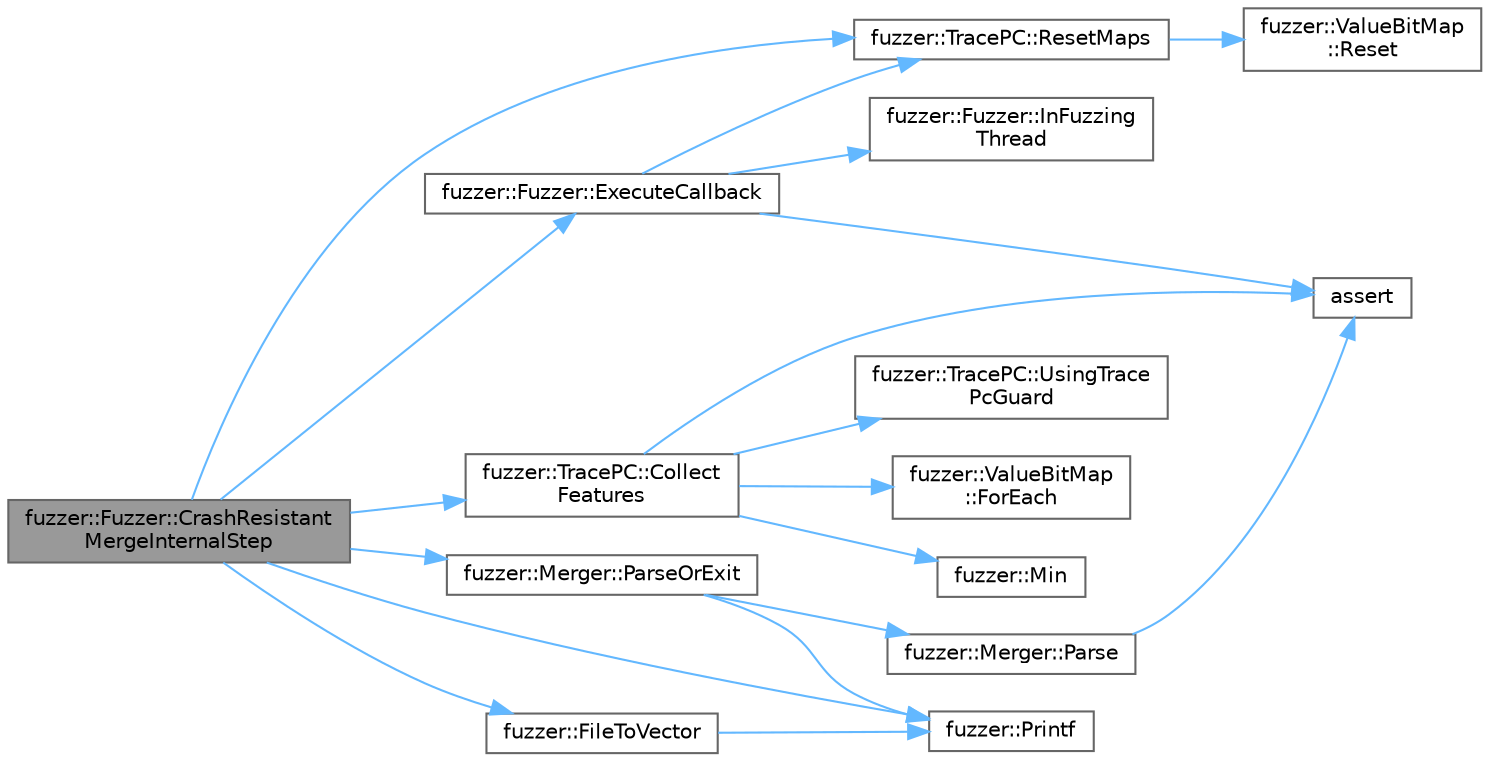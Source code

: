 digraph "fuzzer::Fuzzer::CrashResistantMergeInternalStep"
{
 // LATEX_PDF_SIZE
  bgcolor="transparent";
  edge [fontname=Helvetica,fontsize=10,labelfontname=Helvetica,labelfontsize=10];
  node [fontname=Helvetica,fontsize=10,shape=box,height=0.2,width=0.4];
  rankdir="LR";
  Node1 [id="Node000001",label="fuzzer::Fuzzer::CrashResistant\lMergeInternalStep",height=0.2,width=0.4,color="gray40", fillcolor="grey60", style="filled", fontcolor="black",tooltip=" "];
  Node1 -> Node2 [id="edge1_Node000001_Node000002",color="steelblue1",style="solid",tooltip=" "];
  Node2 [id="Node000002",label="fuzzer::TracePC::Collect\lFeatures",height=0.2,width=0.4,color="grey40", fillcolor="white", style="filled",URL="$classfuzzer_1_1_trace_p_c.html#a55ed957cdbb049a9e2d5bb4fb9455d79",tooltip=" "];
  Node2 -> Node3 [id="edge2_Node000002_Node000003",color="steelblue1",style="solid",tooltip=" "];
  Node3 [id="Node000003",label="assert",height=0.2,width=0.4,color="grey40", fillcolor="white", style="filled",URL="$_fuzzer_trace_p_c_8cpp.html#aa099297e8e2ed3ff1bcc3de3ff413238",tooltip=" "];
  Node2 -> Node4 [id="edge3_Node000002_Node000004",color="steelblue1",style="solid",tooltip=" "];
  Node4 [id="Node000004",label="fuzzer::ValueBitMap\l::ForEach",height=0.2,width=0.4,color="grey40", fillcolor="white", style="filled",URL="$structfuzzer_1_1_value_bit_map.html#a152e13d2af4b78d639e4225f2dd2f040",tooltip=" "];
  Node2 -> Node5 [id="edge4_Node000002_Node000005",color="steelblue1",style="solid",tooltip=" "];
  Node5 [id="Node000005",label="fuzzer::Min",height=0.2,width=0.4,color="grey40", fillcolor="white", style="filled",URL="$namespacefuzzer.html#a5d55e117eab080df334785a11032f9a1",tooltip=" "];
  Node2 -> Node6 [id="edge5_Node000002_Node000006",color="steelblue1",style="solid",tooltip=" "];
  Node6 [id="Node000006",label="fuzzer::TracePC::UsingTrace\lPcGuard",height=0.2,width=0.4,color="grey40", fillcolor="white", style="filled",URL="$classfuzzer_1_1_trace_p_c.html#a29a541c6620ce8b571bc0657205134e6",tooltip=" "];
  Node1 -> Node7 [id="edge6_Node000001_Node000007",color="steelblue1",style="solid",tooltip=" "];
  Node7 [id="Node000007",label="fuzzer::Fuzzer::ExecuteCallback",height=0.2,width=0.4,color="grey40", fillcolor="white", style="filled",URL="$classfuzzer_1_1_fuzzer.html#a5a299bed53a0c2d2ffd6557c173f7e40",tooltip=" "];
  Node7 -> Node3 [id="edge7_Node000007_Node000003",color="steelblue1",style="solid",tooltip=" "];
  Node7 -> Node8 [id="edge8_Node000007_Node000008",color="steelblue1",style="solid",tooltip=" "];
  Node8 [id="Node000008",label="fuzzer::Fuzzer::InFuzzing\lThread",height=0.2,width=0.4,color="grey40", fillcolor="white", style="filled",URL="$classfuzzer_1_1_fuzzer.html#a6b8043b43eaa243299df6d64ba8413b6",tooltip=" "];
  Node7 -> Node9 [id="edge9_Node000007_Node000009",color="steelblue1",style="solid",tooltip=" "];
  Node9 [id="Node000009",label="fuzzer::TracePC::ResetMaps",height=0.2,width=0.4,color="grey40", fillcolor="white", style="filled",URL="$classfuzzer_1_1_trace_p_c.html#ab843236d692511688e9d754f926de962",tooltip=" "];
  Node9 -> Node10 [id="edge10_Node000009_Node000010",color="steelblue1",style="solid",tooltip=" "];
  Node10 [id="Node000010",label="fuzzer::ValueBitMap\l::Reset",height=0.2,width=0.4,color="grey40", fillcolor="white", style="filled",URL="$structfuzzer_1_1_value_bit_map.html#a7e0a77c4c7b3631b136ea7f2d3f6ceaf",tooltip=" "];
  Node1 -> Node11 [id="edge11_Node000001_Node000011",color="steelblue1",style="solid",tooltip=" "];
  Node11 [id="Node000011",label="fuzzer::FileToVector",height=0.2,width=0.4,color="grey40", fillcolor="white", style="filled",URL="$namespacefuzzer.html#ad0d32f18af1b62563991edc4642a6fa0",tooltip=" "];
  Node11 -> Node12 [id="edge12_Node000011_Node000012",color="steelblue1",style="solid",tooltip=" "];
  Node12 [id="Node000012",label="fuzzer::Printf",height=0.2,width=0.4,color="grey40", fillcolor="white", style="filled",URL="$namespacefuzzer.html#afab785891fdb74f8fd33bca421bde935",tooltip=" "];
  Node1 -> Node13 [id="edge13_Node000001_Node000013",color="steelblue1",style="solid",tooltip=" "];
  Node13 [id="Node000013",label="fuzzer::Merger::ParseOrExit",height=0.2,width=0.4,color="grey40", fillcolor="white", style="filled",URL="$structfuzzer_1_1_merger.html#a00d5bdf3131e81ca24b31af530bbe6db",tooltip=" "];
  Node13 -> Node14 [id="edge14_Node000013_Node000014",color="steelblue1",style="solid",tooltip=" "];
  Node14 [id="Node000014",label="fuzzer::Merger::Parse",height=0.2,width=0.4,color="grey40", fillcolor="white", style="filled",URL="$structfuzzer_1_1_merger.html#afba7dc09bb870f1c2ed72e33f1d31f12",tooltip=" "];
  Node14 -> Node3 [id="edge15_Node000014_Node000003",color="steelblue1",style="solid",tooltip=" "];
  Node13 -> Node12 [id="edge16_Node000013_Node000012",color="steelblue1",style="solid",tooltip=" "];
  Node1 -> Node12 [id="edge17_Node000001_Node000012",color="steelblue1",style="solid",tooltip=" "];
  Node1 -> Node9 [id="edge18_Node000001_Node000009",color="steelblue1",style="solid",tooltip=" "];
}
